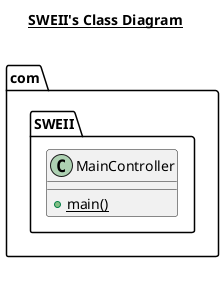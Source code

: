 @startuml

title __SWEII's Class Diagram__\n

  namespace com.SWEII {
    class com.SWEII.MainController {
        {static} + main()
    }
  }
  



right footer


endfooter

@enduml
